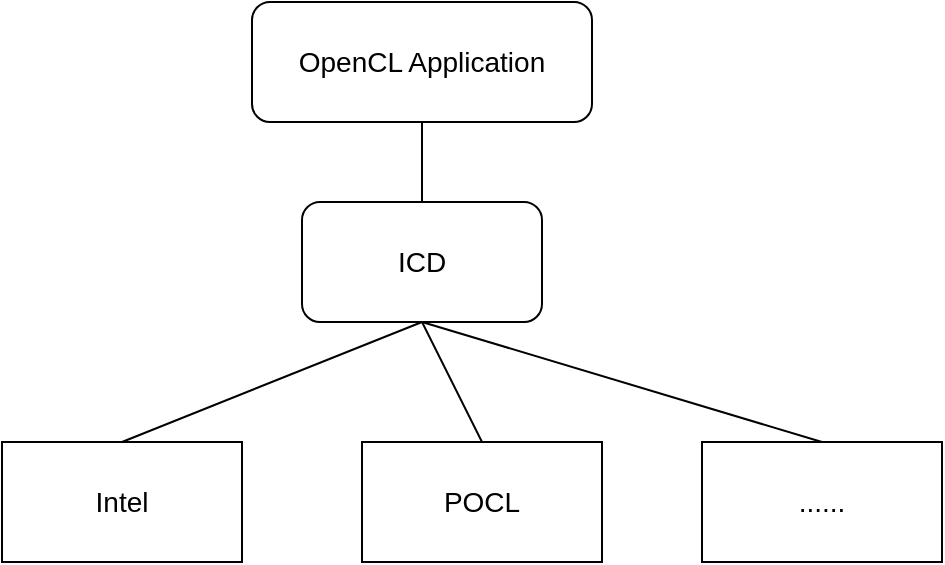 <mxfile version="22.1.2" type="github">
  <diagram name="第 1 页" id="piYzMbfDBIcwPt6avrws">
    <mxGraphModel dx="1434" dy="758" grid="1" gridSize="10" guides="1" tooltips="1" connect="1" arrows="1" fold="1" page="1" pageScale="1" pageWidth="827" pageHeight="1169" math="0" shadow="0">
      <root>
        <mxCell id="0" />
        <mxCell id="1" parent="0" />
        <mxCell id="I2sSRqRL7jBkIYXl98W5-1" value="&lt;span style=&quot;font-size: 14px;&quot;&gt;OpenCL Application&lt;/span&gt;" style="rounded=1;whiteSpace=wrap;html=1;" vertex="1" parent="1">
          <mxGeometry x="265" y="170" width="170" height="60" as="geometry" />
        </mxCell>
        <mxCell id="I2sSRqRL7jBkIYXl98W5-2" value="&lt;font style=&quot;font-size: 14px;&quot;&gt;ICD&lt;/font&gt;" style="rounded=1;whiteSpace=wrap;html=1;" vertex="1" parent="1">
          <mxGeometry x="290" y="270" width="120" height="60" as="geometry" />
        </mxCell>
        <mxCell id="I2sSRqRL7jBkIYXl98W5-3" value="&lt;font style=&quot;font-size: 14px;&quot;&gt;Intel&lt;/font&gt;" style="rounded=0;whiteSpace=wrap;html=1;" vertex="1" parent="1">
          <mxGeometry x="140" y="390" width="120" height="60" as="geometry" />
        </mxCell>
        <mxCell id="I2sSRqRL7jBkIYXl98W5-4" value="&lt;font style=&quot;font-size: 14px;&quot;&gt;POCL&lt;/font&gt;" style="rounded=0;whiteSpace=wrap;html=1;" vertex="1" parent="1">
          <mxGeometry x="320" y="390" width="120" height="60" as="geometry" />
        </mxCell>
        <mxCell id="I2sSRqRL7jBkIYXl98W5-5" value="&lt;font style=&quot;font-size: 14px;&quot;&gt;......&lt;/font&gt;" style="rounded=0;whiteSpace=wrap;html=1;" vertex="1" parent="1">
          <mxGeometry x="490" y="390" width="120" height="60" as="geometry" />
        </mxCell>
        <mxCell id="I2sSRqRL7jBkIYXl98W5-10" value="" style="endArrow=none;html=1;rounded=0;entryX=0.5;entryY=1;entryDx=0;entryDy=0;" edge="1" parent="1" target="I2sSRqRL7jBkIYXl98W5-2">
          <mxGeometry width="50" height="50" relative="1" as="geometry">
            <mxPoint x="200" y="390" as="sourcePoint" />
            <mxPoint x="250" y="340" as="targetPoint" />
          </mxGeometry>
        </mxCell>
        <mxCell id="I2sSRqRL7jBkIYXl98W5-11" value="" style="endArrow=none;html=1;rounded=0;exitX=0.5;exitY=0;exitDx=0;exitDy=0;" edge="1" parent="1" source="I2sSRqRL7jBkIYXl98W5-4">
          <mxGeometry width="50" height="50" relative="1" as="geometry">
            <mxPoint x="150" y="360" as="sourcePoint" />
            <mxPoint x="350" y="330" as="targetPoint" />
          </mxGeometry>
        </mxCell>
        <mxCell id="I2sSRqRL7jBkIYXl98W5-12" value="" style="endArrow=none;html=1;rounded=0;exitX=0.5;exitY=0;exitDx=0;exitDy=0;" edge="1" parent="1" source="I2sSRqRL7jBkIYXl98W5-5">
          <mxGeometry width="50" height="50" relative="1" as="geometry">
            <mxPoint x="80" y="310" as="sourcePoint" />
            <mxPoint x="350" y="330" as="targetPoint" />
          </mxGeometry>
        </mxCell>
        <mxCell id="I2sSRqRL7jBkIYXl98W5-13" value="" style="endArrow=none;html=1;rounded=0;entryX=0.5;entryY=1;entryDx=0;entryDy=0;" edge="1" parent="1" source="I2sSRqRL7jBkIYXl98W5-2" target="I2sSRqRL7jBkIYXl98W5-1">
          <mxGeometry width="50" height="50" relative="1" as="geometry">
            <mxPoint x="120" y="330" as="sourcePoint" />
            <mxPoint x="170" y="280" as="targetPoint" />
          </mxGeometry>
        </mxCell>
      </root>
    </mxGraphModel>
  </diagram>
</mxfile>
